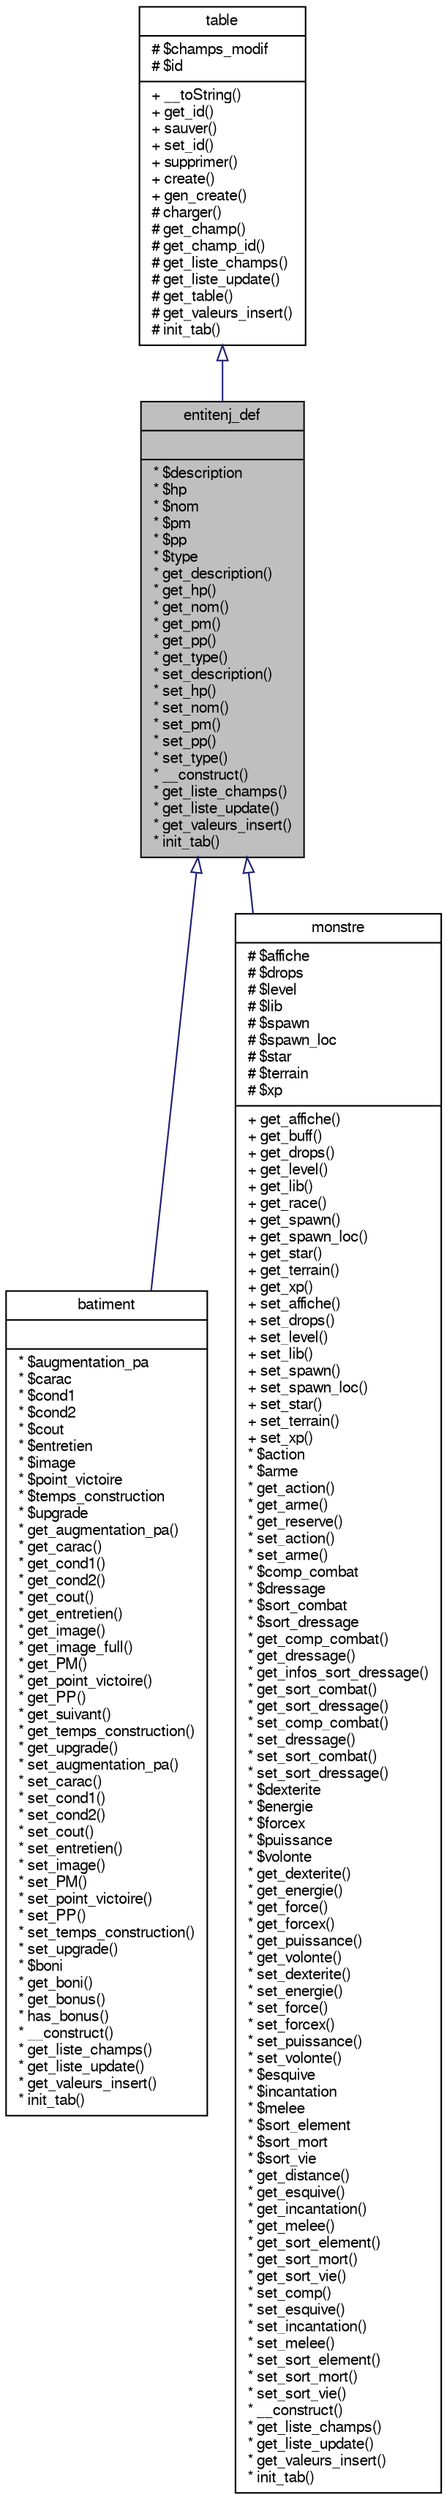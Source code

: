 digraph G
{
  bgcolor="transparent";
  edge [fontname="FreeSans",fontsize="10",labelfontname="FreeSans",labelfontsize="10"];
  node [fontname="FreeSans",fontsize="10",shape=record];
  Node1 [label="{entitenj_def\n||* $description\l* $hp\l* $nom\l* $pm\l* $pp\l* $type\l* get_description()\l* get_hp()\l* get_nom()\l* get_pm()\l* get_pp()\l* get_type()\l* set_description()\l* set_hp()\l* set_nom()\l* set_pm()\l* set_pp()\l* set_type()\l* __construct()\l* get_liste_champs()\l* get_liste_update()\l* get_valeurs_insert()\l* init_tab()\l}",height=0.2,width=0.4,color="black", fillcolor="grey75", style="filled" fontcolor="black"];
  Node2 -> Node1 [dir=back,color="midnightblue",fontsize="10",style="solid",arrowtail="empty",fontname="FreeSans"];
  Node2 [label="{table\n|# $champs_modif\l# $id\l|+ __toString()\l+ get_id()\l+ sauver()\l+ set_id()\l+ supprimer()\l+ create()\l+ gen_create()\l# charger()\l# get_champ()\l# get_champ_id()\l# get_liste_champs()\l# get_liste_update()\l# get_table()\l# get_valeurs_insert()\l# init_tab()\l}",height=0.2,width=0.4,color="black",URL="$classtable.html",tooltip="Classe de base pour les objets représentant un élément d&#39;une table dans la..."];
  Node1 -> Node3 [dir=back,color="midnightblue",fontsize="10",style="solid",arrowtail="empty",fontname="FreeSans"];
  Node3 [label="{batiment\n||* $augmentation_pa\l* $carac\l* $cond1\l* $cond2\l* $cout\l* $entretien\l* $image\l* $point_victoire\l* $temps_construction\l* $upgrade\l* get_augmentation_pa()\l* get_carac()\l* get_cond1()\l* get_cond2()\l* get_cout()\l* get_entretien()\l* get_image()\l* get_image_full()\l* get_PM()\l* get_point_victoire()\l* get_PP()\l* get_suivant()\l* get_temps_construction()\l* get_upgrade()\l* set_augmentation_pa()\l* set_carac()\l* set_cond1()\l* set_cond2()\l* set_cout()\l* set_entretien()\l* set_image()\l* set_PM()\l* set_point_victoire()\l* set_PP()\l* set_temps_construction()\l* set_upgrade()\l* $boni\l* get_boni()\l* get_bonus()\l* has_bonus()\l* __construct()\l* get_liste_champs()\l* get_liste_update()\l* get_valeurs_insert()\l* init_tab()\l}",height=0.2,width=0.4,color="black",URL="$classbatiment.html",tooltip="Classe batiment Cette classe représentant la définition d&#39;un bâtiment."];
  Node1 -> Node4 [dir=back,color="midnightblue",fontsize="10",style="solid",arrowtail="empty",fontname="FreeSans"];
  Node4 [label="{monstre\n|# $affiche\l# $drops\l# $level\l# $lib\l# $spawn\l# $spawn_loc\l# $star\l# $terrain\l# $xp\l|+ get_affiche()\l+ get_buff()\l+ get_drops()\l+ get_level()\l+ get_lib()\l+ get_race()\l+ get_spawn()\l+ get_spawn_loc()\l+ get_star()\l+ get_terrain()\l+ get_xp()\l+ set_affiche()\l+ set_drops()\l+ set_level()\l+ set_lib()\l+ set_spawn()\l+ set_spawn_loc()\l+ set_star()\l+ set_terrain()\l+ set_xp()\l* $action\l* $arme\l* get_action()\l* get_arme()\l* get_reserve()\l* set_action()\l* set_arme()\l* $comp_combat\l* $dressage\l* $sort_combat\l* $sort_dressage\l* get_comp_combat()\l* get_dressage()\l* get_infos_sort_dressage()\l* get_sort_combat()\l* get_sort_dressage()\l* set_comp_combat()\l* set_dressage()\l* set_sort_combat()\l* set_sort_dressage()\l* $dexterite\l* $energie\l* $forcex\l* $puissance\l* $volonte\l* get_dexterite()\l* get_energie()\l* get_force()\l* get_forcex()\l* get_puissance()\l* get_volonte()\l* set_dexterite()\l* set_energie()\l* set_force()\l* set_forcex()\l* set_puissance()\l* set_volonte()\l* $esquive\l* $incantation\l* $melee\l* $sort_element\l* $sort_mort\l* $sort_vie\l* get_distance()\l* get_esquive()\l* get_incantation()\l* get_melee()\l* get_sort_element()\l* get_sort_mort()\l* get_sort_vie()\l* set_comp()\l* set_esquive()\l* set_incantation()\l* set_melee()\l* set_sort_element()\l* set_sort_mort()\l* set_sort_vie()\l* __construct()\l* get_liste_champs()\l* get_liste_update()\l* get_valeurs_insert()\l* init_tab()\l}",height=0.2,width=0.4,color="black",URL="$classmonstre.html",tooltip="Classe monstre Cette classe représentant la définition d&#39;un monstre."];
}
